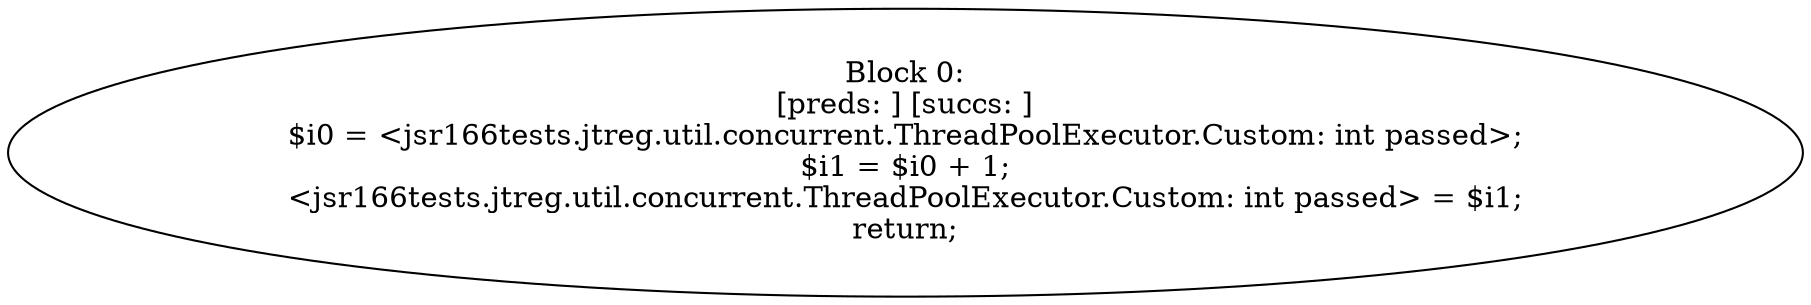 digraph "unitGraph" {
    "Block 0:
[preds: ] [succs: ]
$i0 = <jsr166tests.jtreg.util.concurrent.ThreadPoolExecutor.Custom: int passed>;
$i1 = $i0 + 1;
<jsr166tests.jtreg.util.concurrent.ThreadPoolExecutor.Custom: int passed> = $i1;
return;
"
}
